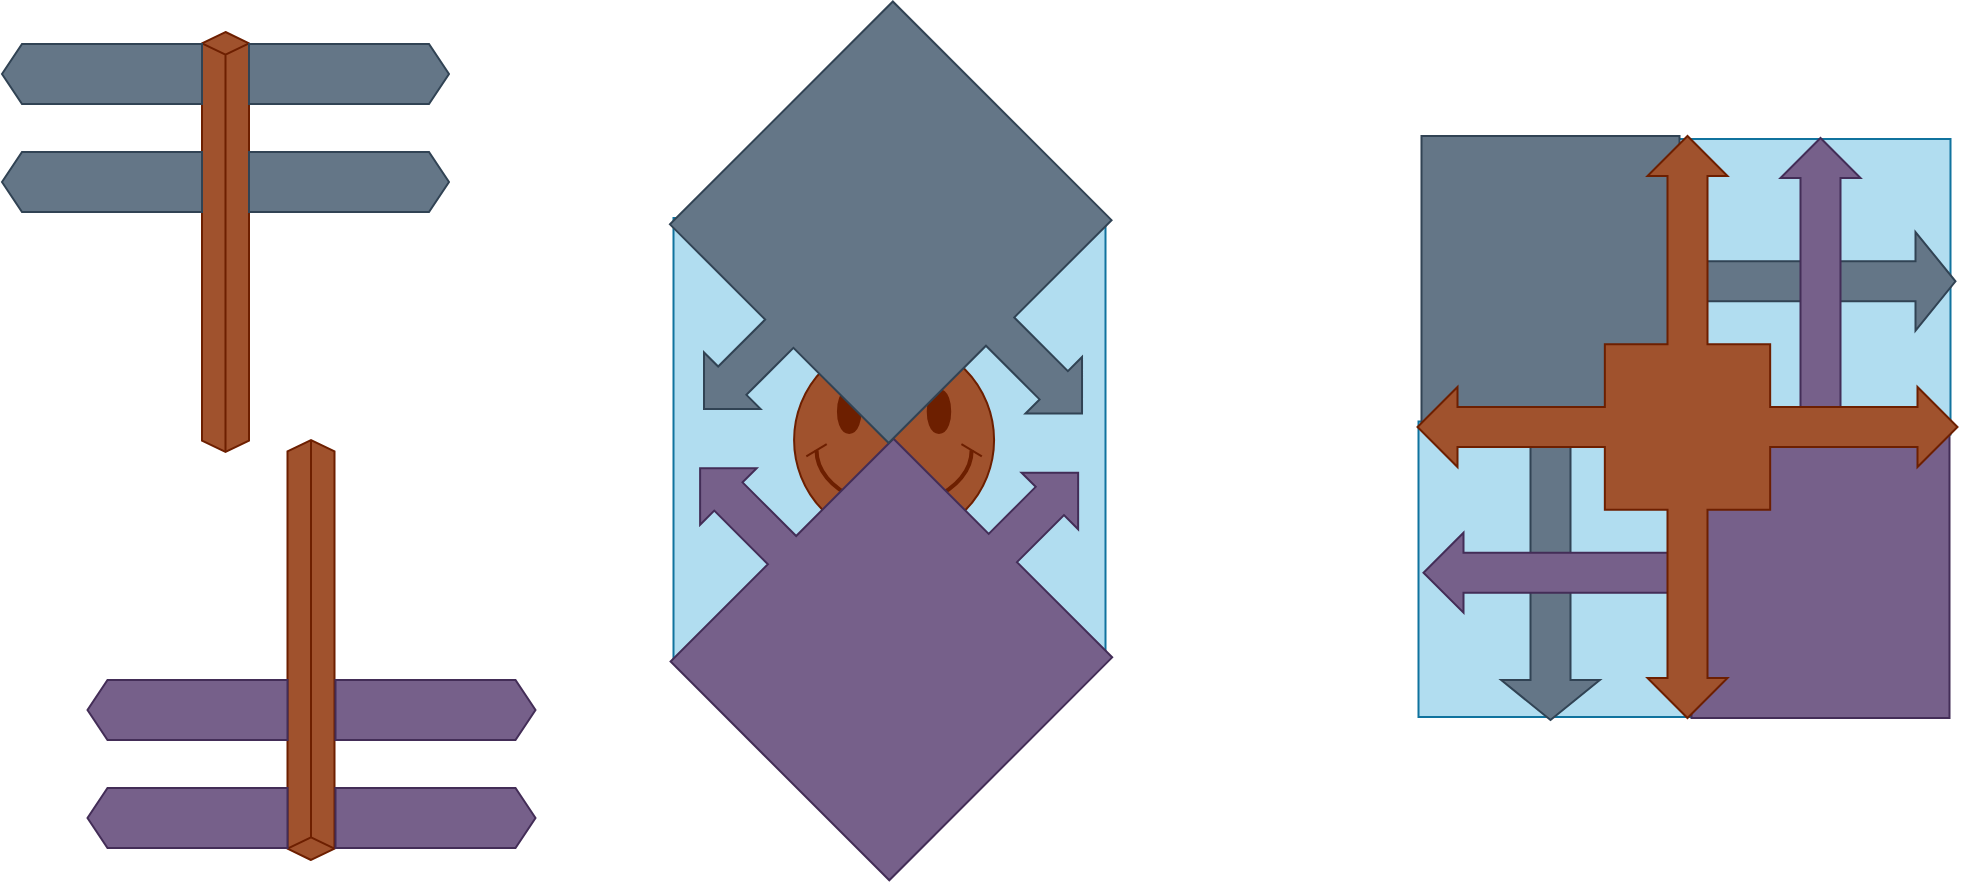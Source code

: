 <mxfile version="24.5.1" type="device">
  <diagram name="Page-1" id="4zJxbQgZF1wR3b6nxz7K">
    <mxGraphModel dx="4591" dy="713" grid="0" gridSize="10" guides="1" tooltips="1" connect="1" arrows="1" fold="1" page="1" pageScale="1" pageWidth="827" pageHeight="1169" math="0" shadow="0">
      <root>
        <mxCell id="0" />
        <mxCell id="1" parent="0" />
        <mxCell id="irEAHoGv2DruOLMViQSn-21" value="" style="group" vertex="1" connectable="0" parent="1">
          <mxGeometry x="-163" y="1834.725" width="977.75" height="439.41" as="geometry" />
        </mxCell>
        <mxCell id="Wgs9sX5iCPWpXRClivq1-48" value="" style="verticalLabelPosition=bottom;verticalAlign=top;html=1;shape=mxgraph.basic.rect;fillColor2=none;strokeWidth=1;size=20;indent=5;rotation=90;fillColor=#b1ddf0;strokeColor=#10739e;" parent="irEAHoGv2DruOLMViQSn-21" vertex="1">
          <mxGeometry x="332.75" y="111.275" width="222" height="216" as="geometry" />
        </mxCell>
        <mxCell id="Wgs9sX5iCPWpXRClivq1-45" value="" style="html=1;shadow=0;dashed=0;align=center;verticalAlign=middle;shape=mxgraph.arrows2.calloutDouble90Arrow;dy1=10;dx1=20;dx2=147.74;dy2=157.5;arrowHead=14.66;fillColor=#b1ddf0;strokeColor=#10739e;rotation=-90;" parent="irEAHoGv2DruOLMViQSn-21" vertex="1">
          <mxGeometry x="692.75" y="84.275" width="289" height="258" as="geometry" />
        </mxCell>
        <mxCell id="Wgs9sX5iCPWpXRClivq1-44" value="" style="html=1;shadow=0;dashed=0;align=center;verticalAlign=middle;shape=mxgraph.arrows2.calloutDouble90Arrow;dy1=10;dx1=20;dx2=147.74;dy2=157.5;arrowHead=14.66;fillColor=#b1ddf0;strokeColor=#10739e;rotation=90;" parent="irEAHoGv2DruOLMViQSn-21" vertex="1">
          <mxGeometry x="700.75" y="84.275" width="289" height="258" as="geometry" />
        </mxCell>
        <mxCell id="Wgs9sX5iCPWpXRClivq1-43" value="" style="html=1;shape=mxgraph.basic.isocube;isoAngle=15;fillColor=#a0522d;fontColor=#ffffff;strokeColor=#6D1F00;" parent="irEAHoGv2DruOLMViQSn-21" vertex="1">
          <mxGeometry x="100" y="15.275" width="23.5" height="210" as="geometry" />
        </mxCell>
        <mxCell id="Wgs9sX5iCPWpXRClivq1-17" value="" style="html=1;shadow=0;dashed=0;align=center;verticalAlign=middle;shape=mxgraph.arrows2.calloutDouble90Arrow;dy1=10;dx1=20;dx2=129;dy2=145.33;arrowHead=14.66;fillColor=#647687;fontColor=#ffffff;strokeColor=#314354;" parent="irEAHoGv2DruOLMViQSn-21" vertex="1">
          <mxGeometry x="709.75" y="67.275" width="267" height="292" as="geometry" />
        </mxCell>
        <mxCell id="Wgs9sX5iCPWpXRClivq1-19" value="" style="html=1;shadow=0;dashed=0;align=center;verticalAlign=middle;shape=mxgraph.arrows2.calloutDouble90Arrow;dy1=10;dx1=20;dx2=129;dy2=145.33;arrowHead=10;rotation=-180;fillColor=#76608a;fontColor=#ffffff;strokeColor=#432D57;" parent="irEAHoGv2DruOLMViQSn-21" vertex="1">
          <mxGeometry x="710.75" y="68.275" width="263" height="290" as="geometry" />
        </mxCell>
        <mxCell id="Wgs9sX5iCPWpXRClivq1-18" value="" style="html=1;shadow=0;dashed=0;align=center;verticalAlign=middle;shape=mxgraph.arrows2.calloutQuadArrow;dy=10;dx=20;notch=41.33;arrowHead=10;fillColor=#a0522d;strokeColor=#6D1F00;fontColor=#ffffff;" parent="irEAHoGv2DruOLMViQSn-21" vertex="1">
          <mxGeometry x="707.75" y="67.275" width="270" height="291" as="geometry" />
        </mxCell>
        <mxCell id="Wgs9sX5iCPWpXRClivq1-37" value="" style="html=1;shadow=0;dashed=0;align=center;verticalAlign=middle;shape=mxgraph.arrows2.arrow;dy=0;dx=10;notch=0;rotation=-180;fillColor=#647687;fontColor=#ffffff;strokeColor=#314354;" parent="irEAHoGv2DruOLMViQSn-21" vertex="1">
          <mxGeometry y="21.275" width="100" height="30" as="geometry" />
        </mxCell>
        <mxCell id="Wgs9sX5iCPWpXRClivq1-39" value="" style="html=1;shadow=0;dashed=0;align=center;verticalAlign=middle;shape=mxgraph.arrows2.arrow;dy=0;dx=10;notch=0;rotation=0;fillColor=#647687;fontColor=#ffffff;strokeColor=#314354;" parent="irEAHoGv2DruOLMViQSn-21" vertex="1">
          <mxGeometry x="123.5" y="21.275" width="100" height="30" as="geometry" />
        </mxCell>
        <mxCell id="Wgs9sX5iCPWpXRClivq1-40" value="" style="html=1;shadow=0;dashed=0;align=center;verticalAlign=middle;shape=mxgraph.arrows2.arrow;dy=0;dx=10;notch=0;rotation=-180;fillColor=#647687;fontColor=#ffffff;strokeColor=#314354;" parent="irEAHoGv2DruOLMViQSn-21" vertex="1">
          <mxGeometry y="75.275" width="100" height="30" as="geometry" />
        </mxCell>
        <mxCell id="Wgs9sX5iCPWpXRClivq1-42" value="" style="html=1;shadow=0;dashed=0;align=center;verticalAlign=middle;shape=mxgraph.arrows2.arrow;dy=0;dx=10;notch=0;rotation=0;fillColor=#647687;fontColor=#ffffff;strokeColor=#314354;" parent="irEAHoGv2DruOLMViQSn-21" vertex="1">
          <mxGeometry x="123.5" y="75.275" width="100" height="30" as="geometry" />
        </mxCell>
        <mxCell id="Wgs9sX5iCPWpXRClivq1-54" value="" style="group;rotation=-180;" parent="irEAHoGv2DruOLMViQSn-21" vertex="1" connectable="0">
          <mxGeometry x="42.75" y="219.275" width="223.5" height="210" as="geometry" />
        </mxCell>
        <mxCell id="Wgs9sX5iCPWpXRClivq1-49" value="" style="html=1;shape=mxgraph.basic.isocube;isoAngle=15;fillColor=#a0522d;fontColor=#ffffff;strokeColor=#6D1F00;rotation=-180;" parent="Wgs9sX5iCPWpXRClivq1-54" vertex="1">
          <mxGeometry x="100" width="23.5" height="210" as="geometry" />
        </mxCell>
        <mxCell id="Wgs9sX5iCPWpXRClivq1-50" value="" style="html=1;shadow=0;dashed=0;align=center;verticalAlign=middle;shape=mxgraph.arrows2.arrow;dy=0;dx=10;notch=0;rotation=-360;fillColor=#76608a;fontColor=#ffffff;strokeColor=#432D57;" parent="Wgs9sX5iCPWpXRClivq1-54" vertex="1">
          <mxGeometry x="124" y="174" width="100" height="30" as="geometry" />
        </mxCell>
        <mxCell id="Wgs9sX5iCPWpXRClivq1-51" value="" style="html=1;shadow=0;dashed=0;align=center;verticalAlign=middle;shape=mxgraph.arrows2.arrow;dy=0;dx=10;notch=0;rotation=-180;fillColor=#76608a;fontColor=#ffffff;strokeColor=#432D57;" parent="Wgs9sX5iCPWpXRClivq1-54" vertex="1">
          <mxGeometry y="174" width="100" height="30" as="geometry" />
        </mxCell>
        <mxCell id="Wgs9sX5iCPWpXRClivq1-52" value="" style="html=1;shadow=0;dashed=0;align=center;verticalAlign=middle;shape=mxgraph.arrows2.arrow;dy=0;dx=10;notch=0;rotation=-360;fillColor=#76608a;fontColor=#ffffff;strokeColor=#432D57;" parent="Wgs9sX5iCPWpXRClivq1-54" vertex="1">
          <mxGeometry x="124" y="120" width="100" height="30" as="geometry" />
        </mxCell>
        <mxCell id="Wgs9sX5iCPWpXRClivq1-53" value="" style="html=1;shadow=0;dashed=0;align=center;verticalAlign=middle;shape=mxgraph.arrows2.arrow;dy=0;dx=10;notch=0;rotation=-180;fillColor=#76608a;fontColor=#ffffff;strokeColor=#432D57;" parent="Wgs9sX5iCPWpXRClivq1-54" vertex="1">
          <mxGeometry y="120" width="100" height="30" as="geometry" />
        </mxCell>
        <mxCell id="Wgs9sX5iCPWpXRClivq1-55" value="" style="verticalLabelPosition=bottom;verticalAlign=top;html=1;shape=mxgraph.basic.smiley;fillColor=#a0522d;fontColor=#ffffff;strokeColor=#6D1F00;" parent="irEAHoGv2DruOLMViQSn-21" vertex="1">
          <mxGeometry x="396.04" y="169.275" width="100" height="100" as="geometry" />
        </mxCell>
        <mxCell id="Wgs9sX5iCPWpXRClivq1-36" value="" style="html=1;shadow=0;dashed=0;align=center;verticalAlign=middle;shape=mxgraph.arrows2.calloutDouble90Arrow;dy1=10;dx1=20;dx2=154.64;dy2=157.62;arrowHead=10;rotation=-135;fillColor=#76608a;strokeColor=#432D57;fontColor=#ffffff;" parent="irEAHoGv2DruOLMViQSn-21" vertex="1">
          <mxGeometry x="336.75" y="184.275" width="212.57" height="210.86" as="geometry" />
        </mxCell>
        <mxCell id="Wgs9sX5iCPWpXRClivq1-46" value="" style="html=1;shadow=0;dashed=0;align=center;verticalAlign=middle;shape=mxgraph.arrows2.calloutDouble90Arrow;dy1=10;dx1=20;dx2=154.64;dy2=157.62;arrowHead=10;rotation=45;fillColor=#647687;strokeColor=#314354;fontColor=#ffffff;" parent="irEAHoGv2DruOLMViQSn-21" vertex="1">
          <mxGeometry x="339.75" y="44.275" width="212.57" height="210.86" as="geometry" />
        </mxCell>
      </root>
    </mxGraphModel>
  </diagram>
</mxfile>
